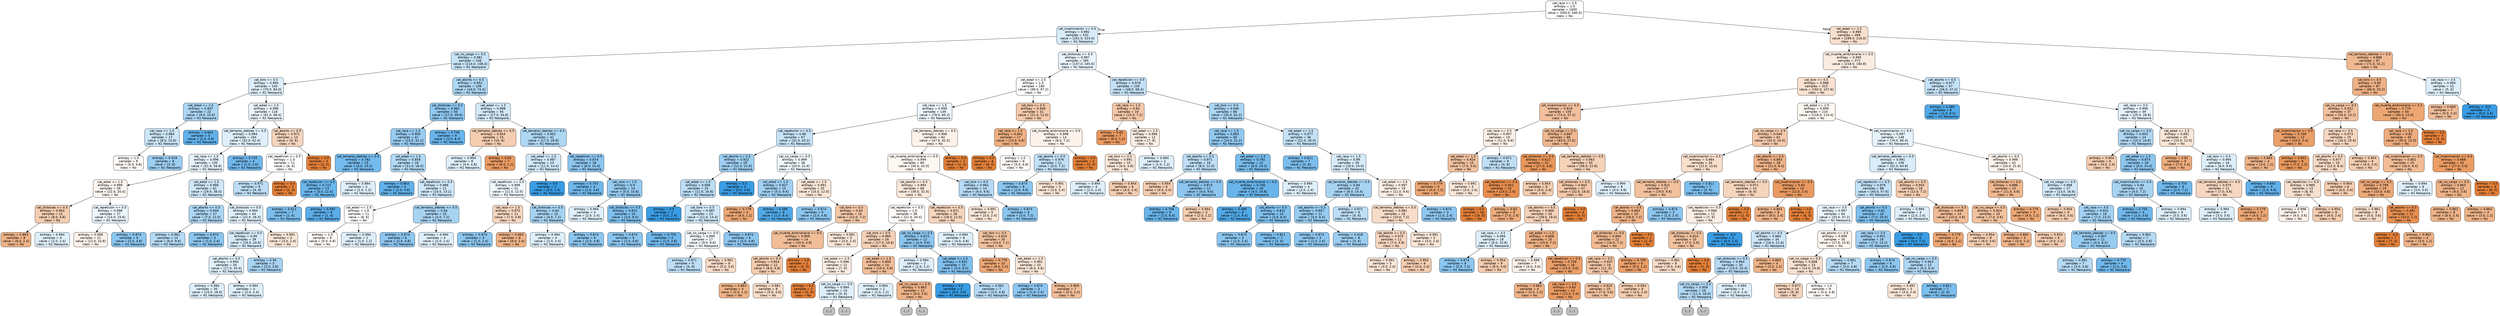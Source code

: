 digraph Tree {
node [shape=box, style="filled, rounded", color="black", fontname=helvetica] ;
edge [fontname=helvetica] ;
0 [label="cat_raza <= 2.5\nentropy = 1.0\nsamples = 1000\nvalue = [550.0, 540.0]\nclass = No", fillcolor="#fffdfb"] ;
1 [label="cat_inseminacion <= 0.5\nentropy = 0.992\nsamples = 531\nvalue = [261.0, 324.0]\nclass = N1 Neospora", fillcolor="#d9ecfa"] ;
0 -> 1 [labeldistance=2.5, labelangle=45, headlabel="True"] ;
2 [label="cat_no_carga <= 0.5\nentropy = 0.981\nsamples = 246\nvalue = [114.0, 158.4]\nclass = N1 Neospora", fillcolor="#c7e4f8"] ;
1 -> 2 ;
3 [label="cat_toro <= 0.5\nentropy = 0.994\nsamples = 140\nvalue = [70.0, 84.0]\nclass = N1 Neospora", fillcolor="#deeffb"] ;
2 -> 3 ;
4 [label="cat_edad <= 2.5\nentropy = 0.947\nsamples = 22\nvalue = [9.0, 15.6]\nclass = N1 Neospora", fillcolor="#abd6f4"] ;
3 -> 4 ;
5 [label="cat_raza <= 1.5\nentropy = 0.984\nsamples = 17\nvalue = [8.0, 10.8]\nclass = N1 Neospora", fillcolor="#cce6f8"] ;
4 -> 5 ;
6 [label="entropy = 1.0\nsamples = 9\nvalue = [5.0, 4.8]\nclass = No", fillcolor="#fefaf7"] ;
5 -> 6 ;
7 [label="entropy = 0.918\nsamples = 8\nvalue = [3, 6]\nclass = N1 Neospora", fillcolor="#9ccef2"] ;
5 -> 7 ;
8 [label="entropy = 0.663\nsamples = 5\nvalue = [1.0, 4.8]\nclass = N1 Neospora", fillcolor="#62b1ea"] ;
4 -> 8 ;
9 [label="cat_edad <= 2.5\nentropy = 0.998\nsamples = 118\nvalue = [61.0, 68.4]\nclass = N1 Neospora", fillcolor="#eaf4fc"] ;
3 -> 9 ;
10 [label="cat_terneros_debiles <= 0.5\nentropy = 0.994\nsamples = 104\nvalue = [52.0, 62.4]\nclass = N1 Neospora", fillcolor="#deeffb"] ;
9 -> 10 ;
11 [label="cat_raza <= 1.5\nentropy = 0.996\nsamples = 100\nvalue = [51.0, 58.8]\nclass = N1 Neospora", fillcolor="#e5f2fc"] ;
10 -> 11 ;
12 [label="cat_edad <= 1.5\nentropy = 0.999\nsamples = 39\nvalue = [22.0, 20.4]\nclass = No", fillcolor="#fdf6f1"] ;
11 -> 12 ;
13 [label="cat_distocias <= 0.5\nentropy = 0.954\nsamples = 12\nvalue = [8.0, 4.8]\nclass = No", fillcolor="#f5cdb0"] ;
12 -> 13 ;
14 [label="entropy = 0.863\nsamples = 8\nvalue = [6.0, 2.4]\nclass = No", fillcolor="#efb388"] ;
13 -> 14 ;
15 [label="entropy = 0.994\nsamples = 4\nvalue = [2.0, 2.4]\nclass = N1 Neospora", fillcolor="#deeffb"] ;
13 -> 15 ;
16 [label="cat_repeticion <= 0.5\nentropy = 0.998\nsamples = 27\nvalue = [14.0, 15.6]\nclass = N1 Neospora", fillcolor="#ebf5fc"] ;
12 -> 16 ;
17 [label="entropy = 0.998\nsamples = 21\nvalue = [12.0, 10.8]\nclass = No", fillcolor="#fcf2eb"] ;
16 -> 17 ;
18 [label="entropy = 0.874\nsamples = 6\nvalue = [2.0, 4.8]\nclass = N1 Neospora", fillcolor="#8bc6f0"] ;
16 -> 18 ;
19 [label="cat_edad <= 1.5\nentropy = 0.986\nsamples = 61\nvalue = [29.0, 38.4]\nclass = N1 Neospora", fillcolor="#cfe7f9"] ;
11 -> 19 ;
20 [label="cat_aborto <= 0.5\nentropy = 0.949\nsamples = 17\nvalue = [7.0, 12.0]\nclass = N1 Neospora", fillcolor="#acd6f4"] ;
19 -> 20 ;
21 [label="entropy = 0.961\nsamples = 14\nvalue = [6.0, 9.6]\nclass = N1 Neospora", fillcolor="#b5daf5"] ;
20 -> 21 ;
22 [label="entropy = 0.874\nsamples = 3\nvalue = [1.0, 2.4]\nclass = N1 Neospora", fillcolor="#8bc6f0"] ;
20 -> 22 ;
23 [label="cat_distocias <= 0.5\nentropy = 0.994\nsamples = 44\nvalue = [22.0, 26.4]\nclass = N1 Neospora", fillcolor="#deeffb"] ;
19 -> 23 ;
24 [label="cat_repeticion <= 0.5\nentropy = 0.99\nsamples = 39\nvalue = [19.0, 24.0]\nclass = N1 Neospora", fillcolor="#d6ebfa"] ;
23 -> 24 ;
25 [label="cat_aborto <= 0.5\nentropy = 0.994\nsamples = 34\nvalue = [17.0, 20.4]\nclass = N1 Neospora", fillcolor="#deeffb"] ;
24 -> 25 ;
26 [label="entropy = 0.994\nsamples = 30\nvalue = [15.0, 18.0]\nclass = N1 Neospora", fillcolor="#deeffb"] ;
25 -> 26 ;
27 [label="entropy = 0.994\nsamples = 4\nvalue = [2.0, 2.4]\nclass = N1 Neospora", fillcolor="#deeffb"] ;
25 -> 27 ;
28 [label="entropy = 0.94\nsamples = 5\nvalue = [2.0, 3.6]\nclass = N1 Neospora", fillcolor="#a7d3f3"] ;
24 -> 28 ;
29 [label="entropy = 0.991\nsamples = 5\nvalue = [3.0, 2.4]\nclass = No", fillcolor="#fae6d7"] ;
23 -> 29 ;
30 [label="entropy = 0.755\nsamples = 4\nvalue = [1.0, 3.6]\nclass = N1 Neospora", fillcolor="#70b8ec"] ;
10 -> 30 ;
31 [label="cat_aborto <= 0.5\nentropy = 0.971\nsamples = 14\nvalue = [9, 6]\nclass = No", fillcolor="#f6d5bd"] ;
9 -> 31 ;
32 [label="cat_repeticion <= 0.5\nentropy = 1.0\nsamples = 11\nvalue = [6, 6]\nclass = No", fillcolor="#ffffff"] ;
31 -> 32 ;
33 [label="entropy = 0.971\nsamples = 9\nvalue = [4, 6]\nclass = N1 Neospora", fillcolor="#bddef6"] ;
32 -> 33 ;
34 [label="entropy = 0.0\nsamples = 2\nvalue = [2, 0]\nclass = No", fillcolor="#e58139"] ;
32 -> 34 ;
35 [label="entropy = 0.0\nsamples = 3\nvalue = [3, 0]\nclass = No", fillcolor="#e58139"] ;
31 -> 35 ;
36 [label="cat_aborto <= 0.5\nentropy = 0.952\nsamples = 106\nvalue = [44.0, 74.4]\nclass = N1 Neospora", fillcolor="#aed7f4"] ;
2 -> 36 ;
37 [label="cat_distocias <= 0.5\nentropy = 0.882\nsamples = 50\nvalue = [17.0, 39.6]\nclass = N1 Neospora", fillcolor="#8ec7f0"] ;
36 -> 37 ;
38 [label="cat_raza <= 1.5\nentropy = 0.909\nsamples = 41\nvalue = [15.0, 31.2]\nclass = N1 Neospora", fillcolor="#98ccf2"] ;
37 -> 38 ;
39 [label="cat_terneros_debiles <= 0.5\nentropy = 0.782\nsamples = 15\nvalue = [4.0, 13.2]\nclass = N1 Neospora", fillcolor="#75bbed"] ;
38 -> 39 ;
40 [label="cat_repeticion <= 0.5\nentropy = 0.722\nsamples = 13\nvalue = [3.0, 12.0]\nclass = N1 Neospora", fillcolor="#6ab6ec"] ;
39 -> 40 ;
41 [label="entropy = 0.811\nsamples = 7\nvalue = [2, 6]\nclass = N1 Neospora", fillcolor="#7bbeee"] ;
40 -> 41 ;
42 [label="entropy = 0.592\nsamples = 6\nvalue = [1, 6]\nclass = N1 Neospora", fillcolor="#5aade9"] ;
40 -> 42 ;
43 [label="entropy = 0.994\nsamples = 2\nvalue = [1.0, 1.2]\nclass = N1 Neospora", fillcolor="#deeffb"] ;
39 -> 43 ;
44 [label="cat_edad <= 1.5\nentropy = 0.958\nsamples = 26\nvalue = [11.0, 18.0]\nclass = N1 Neospora", fillcolor="#b2d9f5"] ;
38 -> 44 ;
45 [label="entropy = 0.663\nsamples = 5\nvalue = [1.0, 4.8]\nclass = N1 Neospora", fillcolor="#62b1ea"] ;
44 -> 45 ;
46 [label="cat_repeticion <= 0.5\nentropy = 0.986\nsamples = 21\nvalue = [10.0, 13.2]\nclass = N1 Neospora", fillcolor="#cfe7f9"] ;
44 -> 46 ;
47 [label="cat_edad <= 2.5\nentropy = 1.0\nsamples = 11\nvalue = [6, 6]\nclass = No", fillcolor="#ffffff"] ;
46 -> 47 ;
48 [label="entropy = 1.0\nsamples = 9\nvalue = [5.0, 4.8]\nclass = No", fillcolor="#fefaf7"] ;
47 -> 48 ;
49 [label="entropy = 0.994\nsamples = 2\nvalue = [1.0, 1.2]\nclass = N1 Neospora", fillcolor="#deeffb"] ;
47 -> 49 ;
50 [label="cat_terneros_debiles <= 0.5\nentropy = 0.94\nsamples = 10\nvalue = [4.0, 7.2]\nclass = N1 Neospora", fillcolor="#a7d3f3"] ;
46 -> 50 ;
51 [label="entropy = 0.874\nsamples = 6\nvalue = [2.0, 4.8]\nclass = N1 Neospora", fillcolor="#8cc6f0"] ;
50 -> 51 ;
52 [label="entropy = 0.994\nsamples = 4\nvalue = [2.0, 2.4]\nclass = N1 Neospora", fillcolor="#deeffb"] ;
50 -> 52 ;
53 [label="entropy = 0.706\nsamples = 9\nvalue = [2.0, 8.4]\nclass = N1 Neospora", fillcolor="#68b4eb"] ;
37 -> 53 ;
54 [label="cat_edad <= 1.5\nentropy = 0.988\nsamples = 56\nvalue = [27.0, 34.8]\nclass = N1 Neospora", fillcolor="#d3e9f9"] ;
36 -> 54 ;
55 [label="cat_terneros_debiles <= 0.5\nentropy = 0.954\nsamples = 15\nvalue = [10, 6]\nclass = No", fillcolor="#f5cdb0"] ;
54 -> 55 ;
56 [label="entropy = 0.994\nsamples = 8\nvalue = [4.0, 4.8]\nclass = N1 Neospora", fillcolor="#deeffb"] ;
55 -> 56 ;
57 [label="entropy = 0.65\nsamples = 7\nvalue = [6.0, 1.2]\nclass = No", fillcolor="#ea9a61"] ;
55 -> 57 ;
58 [label="cat_terneros_debiles <= 0.5\nentropy = 0.952\nsamples = 41\nvalue = [17.0, 28.8]\nclass = N1 Neospora", fillcolor="#aed7f4"] ;
54 -> 58 ;
59 [label="cat_edad <= 2.5\nentropy = 0.987\nsamples = 23\nvalue = [11.0, 14.4]\nclass = N1 Neospora", fillcolor="#d0e8f9"] ;
58 -> 59 ;
60 [label="cat_repeticion <= 0.5\nentropy = 0.999\nsamples = 21\nvalue = [11.0, 12.0]\nclass = N1 Neospora", fillcolor="#eff7fd"] ;
59 -> 60 ;
61 [label="cat_raza <= 1.5\nentropy = 0.975\nsamples = 11\nvalue = [7.0, 4.8]\nclass = No", fillcolor="#f7d7c1"] ;
60 -> 61 ;
62 [label="entropy = 0.874\nsamples = 3\nvalue = [1.0, 2.4]\nclass = N1 Neospora", fillcolor="#8cc6f0"] ;
61 -> 62 ;
63 [label="entropy = 0.863\nsamples = 8\nvalue = [6.0, 2.4]\nclass = No", fillcolor="#efb388"] ;
61 -> 63 ;
64 [label="cat_distocias <= 0.5\nentropy = 0.94\nsamples = 10\nvalue = [4.0, 7.2]\nclass = N1 Neospora", fillcolor="#a7d3f3"] ;
60 -> 64 ;
65 [label="entropy = 0.994\nsamples = 4\nvalue = [2.0, 2.4]\nclass = N1 Neospora", fillcolor="#deeffb"] ;
64 -> 65 ;
66 [label="entropy = 0.874\nsamples = 6\nvalue = [2.0, 4.8]\nclass = N1 Neospora", fillcolor="#8cc6f0"] ;
64 -> 66 ;
67 [label="entropy = 0.0\nsamples = 2\nvalue = [0.0, 2.4]\nclass = N1 Neospora", fillcolor="#399de5"] ;
59 -> 67 ;
68 [label="cat_repeticion <= 0.5\nentropy = 0.874\nsamples = 18\nvalue = [6.0, 14.4]\nclass = N1 Neospora", fillcolor="#8cc6f0"] ;
58 -> 68 ;
69 [label="entropy = 0.755\nsamples = 4\nvalue = [1.0, 3.6]\nclass = N1 Neospora", fillcolor="#70b8ec"] ;
68 -> 69 ;
70 [label="cat_raza <= 1.5\nentropy = 0.9\nsamples = 14\nvalue = [5.0, 10.8]\nclass = N1 Neospora", fillcolor="#95caf1"] ;
68 -> 70 ;
71 [label="entropy = 0.994\nsamples = 4\nvalue = [2.0, 2.4]\nclass = N1 Neospora", fillcolor="#deeffb"] ;
70 -> 71 ;
72 [label="cat_distocias <= 0.5\nentropy = 0.831\nsamples = 10\nvalue = [3.0, 8.4]\nclass = N1 Neospora", fillcolor="#80c0ee"] ;
70 -> 72 ;
73 [label="entropy = 0.874\nsamples = 6\nvalue = [2.0, 4.8]\nclass = N1 Neospora", fillcolor="#8cc6f0"] ;
72 -> 73 ;
74 [label="entropy = 0.755\nsamples = 4\nvalue = [1.0, 3.6]\nclass = N1 Neospora", fillcolor="#70b8ec"] ;
72 -> 74 ;
75 [label="cat_distocias <= 0.5\nentropy = 0.997\nsamples = 285\nvalue = [147.0, 165.6]\nclass = N1 Neospora", fillcolor="#e9f4fc"] ;
1 -> 75 ;
76 [label="cat_edad <= 2.5\nentropy = 1.0\nsamples = 180\nvalue = [99.0, 97.2]\nclass = No", fillcolor="#fffdfb"] ;
75 -> 76 ;
77 [label="cat_raza <= 1.5\nentropy = 0.999\nsamples = 149\nvalue = [78.0, 85.2]\nclass = N1 Neospora", fillcolor="#eef7fd"] ;
76 -> 77 ;
78 [label="cat_repeticion <= 0.5\nentropy = 0.98\nsamples = 67\nvalue = [31.0, 43.2]\nclass = N1 Neospora", fillcolor="#c7e3f8"] ;
77 -> 78 ;
79 [label="cat_aborto <= 0.5\nentropy = 0.922\nsamples = 29\nvalue = [11.0, 21.6]\nclass = N1 Neospora", fillcolor="#9ecff2"] ;
78 -> 79 ;
80 [label="cat_edad <= 1.5\nentropy = 0.968\nsamples = 25\nvalue = [11.0, 16.8]\nclass = N1 Neospora", fillcolor="#bbddf6"] ;
79 -> 80 ;
81 [label="entropy = 0.0\nsamples = 2\nvalue = [0.0, 2.4]\nclass = N1 Neospora", fillcolor="#399de5"] ;
80 -> 81 ;
82 [label="cat_toro <= 0.5\nentropy = 0.987\nsamples = 23\nvalue = [11.0, 14.4]\nclass = N1 Neospora", fillcolor="#d0e8f9"] ;
80 -> 82 ;
83 [label="cat_no_carga <= 0.5\nentropy = 0.999\nsamples = 17\nvalue = [9.0, 9.6]\nclass = N1 Neospora", fillcolor="#f3f9fd"] ;
82 -> 83 ;
84 [label="entropy = 0.971\nsamples = 9\nvalue = [4, 6]\nclass = N1 Neospora", fillcolor="#bddef6"] ;
83 -> 84 ;
85 [label="entropy = 0.981\nsamples = 8\nvalue = [5.0, 3.6]\nclass = No", fillcolor="#f8dcc8"] ;
83 -> 85 ;
86 [label="entropy = 0.874\nsamples = 6\nvalue = [2.0, 4.8]\nclass = N1 Neospora", fillcolor="#8cc6f0"] ;
82 -> 86 ;
87 [label="entropy = 0.0\nsamples = 4\nvalue = [0.0, 4.8]\nclass = N1 Neospora", fillcolor="#399de5"] ;
79 -> 87 ;
88 [label="cat_no_carga <= 0.5\nentropy = 0.999\nsamples = 38\nvalue = [20.0, 21.6]\nclass = N1 Neospora", fillcolor="#f0f8fd"] ;
78 -> 88 ;
89 [label="cat_edad <= 1.5\nentropy = 0.927\nsamples = 13\nvalue = [5.0, 9.6]\nclass = N1 Neospora", fillcolor="#a0d0f3"] ;
88 -> 89 ;
90 [label="entropy = 0.779\nsamples = 5\nvalue = [4.0, 1.2]\nclass = No", fillcolor="#eda774"] ;
89 -> 90 ;
91 [label="entropy = 0.489\nsamples = 8\nvalue = [1.0, 8.4]\nclass = N1 Neospora", fillcolor="#51a9e8"] ;
89 -> 91 ;
92 [label="cat_edad <= 1.5\nentropy = 0.991\nsamples = 25\nvalue = [15.0, 12.0]\nclass = No", fillcolor="#fae6d7"] ;
88 -> 92 ;
93 [label="entropy = 0.874\nsamples = 6\nvalue = [2.0, 4.8]\nclass = N1 Neospora", fillcolor="#8cc6f0"] ;
92 -> 93 ;
94 [label="cat_toro <= 0.5\nentropy = 0.94\nsamples = 19\nvalue = [13.0, 7.2]\nclass = No", fillcolor="#f3c7a7"] ;
92 -> 94 ;
95 [label="cat_muerte_embrionaria <= 0.5\nentropy = 0.909\nsamples = 14\nvalue = [10.0, 4.8]\nclass = No", fillcolor="#f1bd98"] ;
94 -> 95 ;
96 [label="cat_aborto <= 0.5\nentropy = 0.954\nsamples = 12\nvalue = [8.0, 4.8]\nclass = No", fillcolor="#f5cdb0"] ;
95 -> 96 ;
97 [label="entropy = 0.863\nsamples = 4\nvalue = [3.0, 1.2]\nclass = No", fillcolor="#efb388"] ;
96 -> 97 ;
98 [label="entropy = 0.981\nsamples = 8\nvalue = [5.0, 3.6]\nclass = No", fillcolor="#f8dcc8"] ;
96 -> 98 ;
99 [label="entropy = 0.0\nsamples = 2\nvalue = [2, 0]\nclass = No", fillcolor="#e58139"] ;
95 -> 99 ;
100 [label="entropy = 0.991\nsamples = 5\nvalue = [3.0, 2.4]\nclass = No", fillcolor="#fae6d7"] ;
94 -> 100 ;
101 [label="cat_terneros_debiles <= 0.5\nentropy = 0.998\nsamples = 82\nvalue = [47.0, 42.0]\nclass = No", fillcolor="#fcf2ea"] ;
77 -> 101 ;
102 [label="cat_muerte_embrionaria <= 0.5\nentropy = 0.999\nsamples = 80\nvalue = [45.0, 42.0]\nclass = No", fillcolor="#fdf7f2"] ;
101 -> 102 ;
103 [label="cat_aborto <= 0.5\nentropy = 0.994\nsamples = 66\nvalue = [39.0, 32.4]\nclass = No", fillcolor="#fbeadd"] ;
102 -> 103 ;
104 [label="cat_repeticion <= 0.5\nentropy = 1.0\nsamples = 38\nvalue = [21.0, 20.4]\nclass = No", fillcolor="#fefbf9"] ;
103 -> 104 ;
105 [label="cat_toro <= 0.5\nentropy = 0.964\nsamples = 26\nvalue = [17.0, 10.8]\nclass = No", fillcolor="#f6d1b7"] ;
104 -> 105 ;
106 [label="cat_edad <= 1.5\nentropy = 0.996\nsamples = 12\nvalue = [7, 6]\nclass = No", fillcolor="#fbede3"] ;
105 -> 106 ;
107 [label="entropy = 0.0\nsamples = 2\nvalue = [2, 0]\nclass = No", fillcolor="#e58139"] ;
106 -> 107 ;
108 [label="cat_no_carga <= 0.5\nentropy = 0.994\nsamples = 10\nvalue = [5, 6]\nclass = N1 Neospora", fillcolor="#deeffb"] ;
106 -> 108 ;
109 [label="(...)", fillcolor="#C0C0C0"] ;
108 -> 109 ;
110 [label="(...)", fillcolor="#C0C0C0"] ;
108 -> 110 ;
111 [label="cat_edad <= 1.5\nentropy = 0.909\nsamples = 14\nvalue = [10.0, 4.8]\nclass = No", fillcolor="#f1bd98"] ;
105 -> 111 ;
112 [label="entropy = 0.994\nsamples = 2\nvalue = [1.0, 1.2]\nclass = N1 Neospora", fillcolor="#deeffb"] ;
111 -> 112 ;
113 [label="cat_no_carga <= 0.5\nentropy = 0.863\nsamples = 12\nvalue = [9.0, 3.6]\nclass = No", fillcolor="#efb388"] ;
111 -> 113 ;
114 [label="(...)", fillcolor="#C0C0C0"] ;
113 -> 114 ;
115 [label="(...)", fillcolor="#C0C0C0"] ;
113 -> 115 ;
116 [label="cat_no_carga <= 0.5\nentropy = 0.874\nsamples = 12\nvalue = [4.0, 9.6]\nclass = N1 Neospora", fillcolor="#8cc6f0"] ;
104 -> 116 ;
117 [label="entropy = 0.994\nsamples = 2\nvalue = [1.0, 1.2]\nclass = N1 Neospora", fillcolor="#deeffb"] ;
116 -> 117 ;
118 [label="cat_edad <= 1.5\nentropy = 0.831\nsamples = 10\nvalue = [3.0, 8.4]\nclass = N1 Neospora", fillcolor="#80c0ee"] ;
116 -> 118 ;
119 [label="entropy = 0.0\nsamples = 3\nvalue = [0.0, 3.6]\nclass = N1 Neospora", fillcolor="#399de5"] ;
118 -> 119 ;
120 [label="entropy = 0.961\nsamples = 7\nvalue = [3.0, 4.8]\nclass = N1 Neospora", fillcolor="#b5daf5"] ;
118 -> 120 ;
121 [label="cat_repeticion <= 0.5\nentropy = 0.971\nsamples = 28\nvalue = [18.0, 12.0]\nclass = No", fillcolor="#f6d5bd"] ;
103 -> 121 ;
122 [label="entropy = 0.994\nsamples = 8\nvalue = [4.0, 4.8]\nclass = N1 Neospora", fillcolor="#deeffb"] ;
121 -> 122 ;
123 [label="cat_toro <= 0.5\nentropy = 0.924\nsamples = 20\nvalue = [14.0, 7.2]\nclass = No", fillcolor="#f2c29f"] ;
121 -> 123 ;
124 [label="entropy = 0.779\nsamples = 10\nvalue = [8.0, 2.4]\nclass = No", fillcolor="#eda774"] ;
123 -> 124 ;
125 [label="cat_edad <= 1.5\nentropy = 0.991\nsamples = 10\nvalue = [6.0, 4.8]\nclass = No", fillcolor="#fae6d7"] ;
123 -> 125 ;
126 [label="entropy = 0.874\nsamples = 3\nvalue = [1.0, 2.4]\nclass = N1 Neospora", fillcolor="#8cc6f0"] ;
125 -> 126 ;
127 [label="entropy = 0.909\nsamples = 7\nvalue = [5.0, 2.4]\nclass = No", fillcolor="#f1bd98"] ;
125 -> 127 ;
128 [label="cat_toro <= 0.5\nentropy = 0.961\nsamples = 14\nvalue = [6.0, 9.6]\nclass = N1 Neospora", fillcolor="#b5daf5"] ;
102 -> 128 ;
129 [label="entropy = 0.991\nsamples = 5\nvalue = [3.0, 2.4]\nclass = No", fillcolor="#fae6d7"] ;
128 -> 129 ;
130 [label="entropy = 0.874\nsamples = 9\nvalue = [3.0, 7.2]\nclass = N1 Neospora", fillcolor="#8bc6f0"] ;
128 -> 130 ;
131 [label="entropy = 0.0\nsamples = 2\nvalue = [2, 0]\nclass = No", fillcolor="#e58139"] ;
101 -> 131 ;
132 [label="cat_toro <= 0.5\nentropy = 0.946\nsamples = 31\nvalue = [21.0, 12.0]\nclass = No", fillcolor="#f4c9aa"] ;
76 -> 132 ;
133 [label="cat_raza <= 1.5\nentropy = 0.841\nsamples = 17\nvalue = [13.0, 4.8]\nclass = No", fillcolor="#efb082"] ;
132 -> 133 ;
134 [label="entropy = 0.0\nsamples = 8\nvalue = [8, 0]\nclass = No", fillcolor="#e58139"] ;
133 -> 134 ;
135 [label="entropy = 1.0\nsamples = 9\nvalue = [5.0, 4.8]\nclass = No", fillcolor="#fefaf7"] ;
133 -> 135 ;
136 [label="cat_muerte_embrionaria <= 0.5\nentropy = 0.998\nsamples = 14\nvalue = [8.0, 7.2]\nclass = No", fillcolor="#fcf2eb"] ;
132 -> 136 ;
137 [label="cat_aborto <= 0.5\nentropy = 0.976\nsamples = 11\nvalue = [5.0, 7.2]\nclass = N1 Neospora", fillcolor="#c2e1f7"] ;
136 -> 137 ;
138 [label="entropy = 0.874\nsamples = 6\nvalue = [2.0, 4.8]\nclass = N1 Neospora", fillcolor="#8bc6f0"] ;
137 -> 138 ;
139 [label="entropy = 0.991\nsamples = 5\nvalue = [3.0, 2.4]\nclass = No", fillcolor="#fae6d7"] ;
137 -> 139 ;
140 [label="entropy = 0.0\nsamples = 3\nvalue = [3, 0]\nclass = No", fillcolor="#e58139"] ;
136 -> 140 ;
141 [label="cat_repeticion <= 0.5\nentropy = 0.978\nsamples = 105\nvalue = [48.0, 68.4]\nclass = N1 Neospora", fillcolor="#c4e2f7"] ;
75 -> 141 ;
142 [label="cat_raza <= 1.5\nentropy = 0.94\nsamples = 19\nvalue = [13.0, 7.2]\nclass = No", fillcolor="#f3c7a7"] ;
141 -> 142 ;
143 [label="entropy = 0.65\nsamples = 7\nvalue = [6.0, 1.2]\nclass = No", fillcolor="#ea9a61"] ;
142 -> 143 ;
144 [label="cat_edad <= 2.5\nentropy = 0.996\nsamples = 12\nvalue = [7, 6]\nclass = No", fillcolor="#fbede3"] ;
142 -> 144 ;
145 [label="cat_toro <= 0.5\nentropy = 0.991\nsamples = 10\nvalue = [6.0, 4.8]\nclass = No", fillcolor="#fae6d7"] ;
144 -> 145 ;
146 [label="entropy = 0.994\nsamples = 4\nvalue = [2.0, 2.4]\nclass = N1 Neospora", fillcolor="#deeffb"] ;
145 -> 146 ;
147 [label="entropy = 0.954\nsamples = 6\nvalue = [4.0, 2.4]\nclass = No", fillcolor="#f5cdb0"] ;
145 -> 147 ;
148 [label="entropy = 0.994\nsamples = 2\nvalue = [1.0, 1.2]\nclass = N1 Neospora", fillcolor="#deeffb"] ;
144 -> 148 ;
149 [label="cat_toro <= 0.5\nentropy = 0.946\nsamples = 86\nvalue = [35.0, 61.2]\nclass = N1 Neospora", fillcolor="#aad5f4"] ;
141 -> 149 ;
150 [label="cat_raza <= 1.5\nentropy = 0.893\nsamples = 40\nvalue = [14.0, 31.2]\nclass = N1 Neospora", fillcolor="#92c9f1"] ;
149 -> 150 ;
151 [label="cat_aborto <= 0.5\nentropy = 0.971\nsamples = 18\nvalue = [8.0, 12.0]\nclass = N1 Neospora", fillcolor="#bddef6"] ;
150 -> 151 ;
152 [label="entropy = 0.954\nsamples = 6\nvalue = [4.0, 2.4]\nclass = No", fillcolor="#f5cdb0"] ;
151 -> 152 ;
153 [label="cat_terneros_debiles <= 0.5\nentropy = 0.874\nsamples = 12\nvalue = [4.0, 9.6]\nclass = N1 Neospora", fillcolor="#8cc6f0"] ;
151 -> 153 ;
154 [label="entropy = 0.706\nsamples = 9\nvalue = [2.0, 8.4]\nclass = N1 Neospora", fillcolor="#68b4eb"] ;
153 -> 154 ;
155 [label="entropy = 0.954\nsamples = 3\nvalue = [2.0, 1.2]\nclass = No", fillcolor="#f5cdb0"] ;
153 -> 155 ;
156 [label="cat_edad <= 2.5\nentropy = 0.792\nsamples = 22\nvalue = [6.0, 19.2]\nclass = N1 Neospora", fillcolor="#77bced"] ;
150 -> 156 ;
157 [label="cat_muerte_embrionaria <= 0.5\nentropy = 0.706\nsamples = 18\nvalue = [4.0, 16.8]\nclass = N1 Neospora", fillcolor="#68b4eb"] ;
156 -> 157 ;
158 [label="entropy = 0.489\nsamples = 8\nvalue = [1.0, 8.4]\nclass = N1 Neospora", fillcolor="#51a9e8"] ;
157 -> 158 ;
159 [label="cat_aborto <= 0.5\nentropy = 0.831\nsamples = 10\nvalue = [3.0, 8.4]\nclass = N1 Neospora", fillcolor="#80c0ee"] ;
157 -> 159 ;
160 [label="entropy = 0.874\nsamples = 3\nvalue = [1.0, 2.4]\nclass = N1 Neospora", fillcolor="#8bc6f0"] ;
159 -> 160 ;
161 [label="entropy = 0.811\nsamples = 7\nvalue = [2, 6]\nclass = N1 Neospora", fillcolor="#7bbeee"] ;
159 -> 161 ;
162 [label="entropy = 0.994\nsamples = 4\nvalue = [2.0, 2.4]\nclass = N1 Neospora", fillcolor="#deeffb"] ;
156 -> 162 ;
163 [label="cat_edad <= 1.5\nentropy = 0.977\nsamples = 46\nvalue = [21.0, 30.0]\nclass = N1 Neospora", fillcolor="#c4e2f7"] ;
149 -> 163 ;
164 [label="entropy = 0.811\nsamples = 7\nvalue = [2, 6]\nclass = N1 Neospora", fillcolor="#7bbeee"] ;
163 -> 164 ;
165 [label="cat_raza <= 1.5\nentropy = 0.99\nsamples = 39\nvalue = [19.0, 24.0]\nclass = N1 Neospora", fillcolor="#d6ebfa"] ;
163 -> 165 ;
166 [label="cat_terneros_debiles <= 0.5\nentropy = 0.94\nsamples = 20\nvalue = [8.0, 14.4]\nclass = N1 Neospora", fillcolor="#a7d3f3"] ;
165 -> 166 ;
167 [label="cat_aborto <= 0.5\nentropy = 0.907\nsamples = 11\nvalue = [4.0, 8.4]\nclass = N1 Neospora", fillcolor="#97ccf1"] ;
166 -> 167 ;
168 [label="entropy = 0.874\nsamples = 3\nvalue = [1.0, 2.4]\nclass = N1 Neospora", fillcolor="#8cc6f0"] ;
167 -> 168 ;
169 [label="entropy = 0.918\nsamples = 8\nvalue = [3, 6]\nclass = N1 Neospora", fillcolor="#9ccef2"] ;
167 -> 169 ;
170 [label="entropy = 0.971\nsamples = 9\nvalue = [4, 6]\nclass = N1 Neospora", fillcolor="#bddef6"] ;
166 -> 170 ;
171 [label="cat_edad <= 2.5\nentropy = 0.997\nsamples = 19\nvalue = [11.0, 9.6]\nclass = No", fillcolor="#fcefe6"] ;
165 -> 171 ;
172 [label="cat_terneros_debiles <= 0.5\nentropy = 0.981\nsamples = 16\nvalue = [10.0, 7.2]\nclass = No", fillcolor="#f8dcc8"] ;
171 -> 172 ;
173 [label="cat_aborto <= 0.5\nentropy = 0.975\nsamples = 11\nvalue = [7.0, 4.8]\nclass = No", fillcolor="#f7d7c1"] ;
172 -> 173 ;
174 [label="entropy = 0.991\nsamples = 5\nvalue = [3.0, 2.4]\nclass = No", fillcolor="#fae6d7"] ;
173 -> 174 ;
175 [label="entropy = 0.954\nsamples = 6\nvalue = [4.0, 2.4]\nclass = No", fillcolor="#f5cdb0"] ;
173 -> 175 ;
176 [label="entropy = 0.991\nsamples = 5\nvalue = [3.0, 2.4]\nclass = No", fillcolor="#fae6d7"] ;
172 -> 176 ;
177 [label="entropy = 0.874\nsamples = 3\nvalue = [1.0, 2.4]\nclass = N1 Neospora", fillcolor="#8cc6f0"] ;
171 -> 177 ;
178 [label="cat_edad <= 2.5\nentropy = 0.985\nsamples = 469\nvalue = [289.0, 216.0]\nclass = No", fillcolor="#f8dfcd"] ;
0 -> 178 [labeldistance=2.5, labelangle=-45, headlabel="False"] ;
179 [label="cat_muerte_embrionaria <= 0.5\nentropy = 0.995\nsamples = 372\nvalue = [218.0, 184.8]\nclass = No", fillcolor="#fbece1"] ;
178 -> 179 ;
180 [label="cat_toro <= 0.5\nentropy = 0.988\nsamples = 315\nvalue = [192.0, 147.6]\nclass = No", fillcolor="#f9e2d1"] ;
179 -> 180 ;
181 [label="cat_inseminacion <= 0.5\nentropy = 0.919\nsamples = 105\nvalue = [74.0, 37.2]\nclass = No", fillcolor="#f2c09d"] ;
180 -> 181 ;
182 [label="cat_raza <= 3.5\nentropy = 0.997\nsamples = 19\nvalue = [11.0, 9.6]\nclass = No", fillcolor="#fcefe6"] ;
181 -> 182 ;
183 [label="cat_edad <= 1.5\nentropy = 0.924\nsamples = 10\nvalue = [7.0, 3.6]\nclass = No", fillcolor="#f2c29f"] ;
182 -> 183 ;
184 [label="entropy = 0.779\nsamples = 5\nvalue = [4.0, 1.2]\nclass = No", fillcolor="#eda774"] ;
183 -> 184 ;
185 [label="entropy = 0.991\nsamples = 5\nvalue = [3.0, 2.4]\nclass = No", fillcolor="#fae6d7"] ;
183 -> 185 ;
186 [label="entropy = 0.971\nsamples = 9\nvalue = [4, 6]\nclass = N1 Neospora", fillcolor="#bddef6"] ;
182 -> 186 ;
187 [label="cat_no_carga <= 0.5\nentropy = 0.887\nsamples = 86\nvalue = [63.0, 27.6]\nclass = No", fillcolor="#f0b890"] ;
181 -> 187 ;
188 [label="cat_distocias <= 0.5\nentropy = 0.612\nsamples = 31\nvalue = [27.0, 4.8]\nclass = No", fillcolor="#ea975c"] ;
187 -> 188 ;
189 [label="cat_repeticion <= 0.5\nentropy = 0.451\nsamples = 25\nvalue = [23.0, 2.4]\nclass = No", fillcolor="#e88e4e"] ;
188 -> 189 ;
190 [label="entropy = 0.0\nsamples = 16\nvalue = [16, 0]\nclass = No", fillcolor="#e58139"] ;
189 -> 190 ;
191 [label="entropy = 0.82\nsamples = 9\nvalue = [7.0, 2.4]\nclass = No", fillcolor="#eeac7d"] ;
189 -> 191 ;
192 [label="entropy = 0.954\nsamples = 6\nvalue = [4.0, 2.4]\nclass = No", fillcolor="#f5cdb0"] ;
188 -> 192 ;
193 [label="cat_terneros_debiles <= 0.5\nentropy = 0.963\nsamples = 55\nvalue = [36.0, 22.8]\nclass = No", fillcolor="#f5d1b6"] ;
187 -> 193 ;
194 [label="cat_distocias <= 0.5\nentropy = 0.943\nsamples = 47\nvalue = [32.0, 18.0]\nclass = No", fillcolor="#f4c8a8"] ;
193 -> 194 ;
195 [label="cat_aborto <= 0.5\nentropy = 0.966\nsamples = 43\nvalue = [28.0, 18.0]\nclass = No", fillcolor="#f6d2b8"] ;
194 -> 195 ;
196 [label="cat_raza <= 3.5\nentropy = 0.994\nsamples = 18\nvalue = [9.0, 10.8]\nclass = N1 Neospora", fillcolor="#deeffb"] ;
195 -> 196 ;
197 [label="entropy = 0.874\nsamples = 9\nvalue = [3.0, 7.2]\nclass = N1 Neospora", fillcolor="#8bc6f0"] ;
196 -> 197 ;
198 [label="entropy = 0.954\nsamples = 9\nvalue = [6.0, 3.6]\nclass = No", fillcolor="#f5cdb0"] ;
196 -> 198 ;
199 [label="cat_edad <= 1.5\nentropy = 0.848\nsamples = 25\nvalue = [19.0, 7.2]\nclass = No", fillcolor="#efb184"] ;
195 -> 199 ;
200 [label="entropy = 0.998\nsamples = 7\nvalue = [4.0, 3.6]\nclass = No", fillcolor="#fcf2eb"] ;
199 -> 200 ;
201 [label="cat_repeticion <= 0.5\nentropy = 0.709\nsamples = 18\nvalue = [15.0, 3.6]\nclass = No", fillcolor="#eb9f69"] ;
199 -> 201 ;
202 [label="entropy = 0.863\nsamples = 4\nvalue = [3.0, 1.2]\nclass = No", fillcolor="#efb388"] ;
201 -> 202 ;
203 [label="cat_raza <= 3.5\nentropy = 0.65\nsamples = 14\nvalue = [12.0, 2.4]\nclass = No", fillcolor="#ea9a61"] ;
201 -> 203 ;
204 [label="(...)", fillcolor="#C0C0C0"] ;
203 -> 204 ;
205 [label="(...)", fillcolor="#C0C0C0"] ;
203 -> 205 ;
206 [label="entropy = 0.0\nsamples = 4\nvalue = [4, 0]\nclass = No", fillcolor="#e58139"] ;
194 -> 206 ;
207 [label="entropy = 0.994\nsamples = 8\nvalue = [4.0, 4.8]\nclass = N1 Neospora", fillcolor="#deeffb"] ;
193 -> 207 ;
208 [label="cat_edad <= 1.5\nentropy = 0.999\nsamples = 210\nvalue = [118.0, 110.4]\nclass = No", fillcolor="#fdf7f2"] ;
180 -> 208 ;
209 [label="cat_no_carga <= 0.5\nentropy = 0.946\nsamples = 62\nvalue = [42.0, 24.0]\nclass = No", fillcolor="#f4c9aa"] ;
208 -> 209 ;
210 [label="cat_inseminacion <= 0.5\nentropy = 0.984\nsamples = 34\nvalue = [21.0, 15.6]\nclass = No", fillcolor="#f8dfcc"] ;
209 -> 210 ;
211 [label="cat_terneros_debiles <= 0.5\nentropy = 0.921\nsamples = 27\nvalue = [19.0, 9.6]\nclass = No", fillcolor="#f2c19d"] ;
210 -> 211 ;
212 [label="cat_aborto <= 0.5\nentropy = 0.863\nsamples = 24\nvalue = [18.0, 7.2]\nclass = No", fillcolor="#efb388"] ;
211 -> 212 ;
213 [label="cat_distocias <= 0.5\nentropy = 0.894\nsamples = 22\nvalue = [16.0, 7.2]\nclass = No", fillcolor="#f1ba92"] ;
212 -> 213 ;
214 [label="cat_raza <= 3.5\nentropy = 0.937\nsamples = 16\nvalue = [11, 6]\nclass = No", fillcolor="#f3c6a5"] ;
213 -> 214 ;
215 [label="entropy = 0.924\nsamples = 10\nvalue = [7.0, 3.6]\nclass = No", fillcolor="#f2c29f"] ;
214 -> 215 ;
216 [label="entropy = 0.954\nsamples = 6\nvalue = [4.0, 2.4]\nclass = No", fillcolor="#f5cdb0"] ;
214 -> 216 ;
217 [label="entropy = 0.709\nsamples = 6\nvalue = [5.0, 1.2]\nclass = No", fillcolor="#eb9f69"] ;
213 -> 217 ;
218 [label="entropy = 0.0\nsamples = 2\nvalue = [2, 0]\nclass = No", fillcolor="#e58139"] ;
212 -> 218 ;
219 [label="entropy = 0.874\nsamples = 3\nvalue = [1.0, 2.4]\nclass = N1 Neospora", fillcolor="#8cc6f0"] ;
211 -> 219 ;
220 [label="entropy = 0.811\nsamples = 7\nvalue = [2, 6]\nclass = N1 Neospora", fillcolor="#7bbeee"] ;
210 -> 220 ;
221 [label="cat_aborto <= 0.5\nentropy = 0.863\nsamples = 28\nvalue = [21.0, 8.4]\nclass = No", fillcolor="#efb388"] ;
209 -> 221 ;
222 [label="cat_terneros_debiles <= 0.5\nentropy = 0.971\nsamples = 14\nvalue = [9, 6]\nclass = No", fillcolor="#f6d5bd"] ;
221 -> 222 ;
223 [label="cat_repeticion <= 0.5\nentropy = 0.996\nsamples = 12\nvalue = [7, 6]\nclass = No", fillcolor="#fbede3"] ;
222 -> 223 ;
224 [label="cat_distocias <= 0.5\nentropy = 0.924\nsamples = 10\nvalue = [7.0, 3.6]\nclass = No", fillcolor="#f2c29f"] ;
223 -> 224 ;
225 [label="entropy = 0.981\nsamples = 8\nvalue = [5.0, 3.6]\nclass = No", fillcolor="#f8dcc8"] ;
224 -> 225 ;
226 [label="entropy = 0.0\nsamples = 2\nvalue = [2, 0]\nclass = No", fillcolor="#e58139"] ;
224 -> 226 ;
227 [label="entropy = -0.0\nsamples = 2\nvalue = [0.0, 2.4]\nclass = N1 Neospora", fillcolor="#399de5"] ;
223 -> 227 ;
228 [label="entropy = 0.0\nsamples = 2\nvalue = [2, 0]\nclass = No", fillcolor="#e58139"] ;
222 -> 228 ;
229 [label="cat_inseminacion <= 0.5\nentropy = 0.65\nsamples = 14\nvalue = [12.0, 2.4]\nclass = No", fillcolor="#ea9a61"] ;
221 -> 229 ;
230 [label="entropy = 0.863\nsamples = 8\nvalue = [6.0, 2.4]\nclass = No", fillcolor="#efb388"] ;
229 -> 230 ;
231 [label="entropy = 0.0\nsamples = 6\nvalue = [6, 0]\nclass = No", fillcolor="#e58139"] ;
229 -> 231 ;
232 [label="cat_inseminacion <= 0.5\nentropy = 0.997\nsamples = 148\nvalue = [76.0, 86.4]\nclass = N1 Neospora", fillcolor="#e7f3fc"] ;
208 -> 232 ;
233 [label="cat_terneros_debiles <= 0.5\nentropy = 0.991\nsamples = 106\nvalue = [52.0, 64.8]\nclass = N1 Neospora", fillcolor="#d8ecfa"] ;
232 -> 233 ;
234 [label="cat_repeticion <= 0.5\nentropy = 0.976\nsamples = 88\nvalue = [40.0, 57.6]\nclass = N1 Neospora", fillcolor="#c2e1f7"] ;
233 -> 234 ;
235 [label="cat_raza <= 3.5\nentropy = 0.997\nsamples = 64\nvalue = [33.0, 37.2]\nclass = N1 Neospora", fillcolor="#e9f4fc"] ;
234 -> 235 ;
236 [label="cat_aborto <= 0.5\nentropy = 0.984\nsamples = 34\nvalue = [16.0, 21.6]\nclass = N1 Neospora", fillcolor="#cce6f8"] ;
235 -> 236 ;
237 [label="cat_distocias <= 0.5\nentropy = 0.964\nsamples = 30\nvalue = [13.0, 20.4]\nclass = N1 Neospora", fillcolor="#b7dbf6"] ;
236 -> 237 ;
238 [label="cat_no_carga <= 0.5\nentropy = 0.958\nsamples = 26\nvalue = [11.0, 18.0]\nclass = N1 Neospora", fillcolor="#b2d9f5"] ;
237 -> 238 ;
239 [label="(...)", fillcolor="#C0C0C0"] ;
238 -> 239 ;
240 [label="(...)", fillcolor="#C0C0C0"] ;
238 -> 240 ;
241 [label="entropy = 0.994\nsamples = 4\nvalue = [2.0, 2.4]\nclass = N1 Neospora", fillcolor="#deeffb"] ;
237 -> 241 ;
242 [label="entropy = 0.863\nsamples = 4\nvalue = [3.0, 1.2]\nclass = No", fillcolor="#efb388"] ;
236 -> 242 ;
243 [label="cat_aborto <= 0.5\nentropy = 0.999\nsamples = 30\nvalue = [17.0, 15.6]\nclass = No", fillcolor="#fdf5ef"] ;
235 -> 243 ;
244 [label="cat_no_carga <= 0.5\nentropy = 0.988\nsamples = 23\nvalue = [14.0, 10.8]\nclass = No", fillcolor="#f9e2d2"] ;
243 -> 244 ;
245 [label="entropy = 0.971\nsamples = 14\nvalue = [9, 6]\nclass = No", fillcolor="#f6d5bd"] ;
244 -> 245 ;
246 [label="entropy = 1.0\nsamples = 9\nvalue = [5.0, 4.8]\nclass = No", fillcolor="#fefaf7"] ;
244 -> 246 ;
247 [label="entropy = 0.961\nsamples = 7\nvalue = [3.0, 4.8]\nclass = N1 Neospora", fillcolor="#b5daf5"] ;
243 -> 247 ;
248 [label="cat_aborto <= 0.5\nentropy = 0.82\nsamples = 24\nvalue = [7.0, 20.4]\nclass = N1 Neospora", fillcolor="#7dbfee"] ;
234 -> 248 ;
249 [label="cat_raza <= 3.5\nentropy = 0.931\nsamples = 18\nvalue = [7.0, 13.2]\nclass = N1 Neospora", fillcolor="#a2d1f3"] ;
248 -> 249 ;
250 [label="entropy = 0.874\nsamples = 6\nvalue = [2.0, 4.8]\nclass = N1 Neospora", fillcolor="#8cc6f0"] ;
249 -> 250 ;
251 [label="cat_no_carga <= 0.5\nentropy = 0.953\nsamples = 12\nvalue = [5.0, 8.4]\nclass = N1 Neospora", fillcolor="#afd7f4"] ;
249 -> 251 ;
252 [label="entropy = 0.991\nsamples = 5\nvalue = [3.0, 2.4]\nclass = No", fillcolor="#fae6d7"] ;
251 -> 252 ;
253 [label="entropy = 0.811\nsamples = 7\nvalue = [2, 6]\nclass = N1 Neospora", fillcolor="#7bbeee"] ;
251 -> 253 ;
254 [label="entropy = 0.0\nsamples = 6\nvalue = [0.0, 7.2]\nclass = N1 Neospora", fillcolor="#399de5"] ;
248 -> 254 ;
255 [label="cat_aborto <= 0.5\nentropy = 0.954\nsamples = 18\nvalue = [12.0, 7.2]\nclass = No", fillcolor="#f5cdb0"] ;
233 -> 255 ;
256 [label="entropy = 0.994\nsamples = 4\nvalue = [2.0, 2.4]\nclass = N1 Neospora", fillcolor="#deeffb"] ;
255 -> 256 ;
257 [label="cat_distocias <= 0.5\nentropy = 0.909\nsamples = 14\nvalue = [10.0, 4.8]\nclass = No", fillcolor="#f1bd98"] ;
255 -> 257 ;
258 [label="entropy = 0.779\nsamples = 5\nvalue = [4.0, 1.2]\nclass = No", fillcolor="#eda774"] ;
257 -> 258 ;
259 [label="entropy = 0.954\nsamples = 9\nvalue = [6.0, 3.6]\nclass = No", fillcolor="#f5cdb0"] ;
257 -> 259 ;
260 [label="cat_aborto <= 0.5\nentropy = 0.998\nsamples = 42\nvalue = [24.0, 21.6]\nclass = No", fillcolor="#fcf2eb"] ;
232 -> 260 ;
261 [label="cat_distocias <= 0.5\nentropy = 0.886\nsamples = 15\nvalue = [11.0, 4.8]\nclass = No", fillcolor="#f0b88f"] ;
260 -> 261 ;
262 [label="cat_no_carga <= 0.5\nentropy = 0.924\nsamples = 10\nvalue = [7.0, 3.6]\nclass = No", fillcolor="#f2c29f"] ;
261 -> 262 ;
263 [label="entropy = 0.863\nsamples = 4\nvalue = [3.0, 1.2]\nclass = No", fillcolor="#efb388"] ;
262 -> 263 ;
264 [label="entropy = 0.954\nsamples = 6\nvalue = [4.0, 2.4]\nclass = No", fillcolor="#f5cdb0"] ;
262 -> 264 ;
265 [label="entropy = 0.779\nsamples = 5\nvalue = [4.0, 1.2]\nclass = No", fillcolor="#eda774"] ;
261 -> 265 ;
266 [label="cat_no_carga <= 0.5\nentropy = 0.988\nsamples = 27\nvalue = [13.0, 16.8]\nclass = N1 Neospora", fillcolor="#d2e9f9"] ;
260 -> 266 ;
267 [label="entropy = 0.954\nsamples = 9\nvalue = [6.0, 3.6]\nclass = No", fillcolor="#f5cdb0"] ;
266 -> 267 ;
268 [label="cat_raza <= 3.5\nentropy = 0.931\nsamples = 18\nvalue = [7.0, 13.2]\nclass = N1 Neospora", fillcolor="#a2d1f3"] ;
266 -> 268 ;
269 [label="cat_terneros_debiles <= 0.5\nentropy = 0.907\nsamples = 11\nvalue = [4.0, 8.4]\nclass = N1 Neospora", fillcolor="#97ccf1"] ;
268 -> 269 ;
270 [label="entropy = 0.961\nsamples = 7\nvalue = [3.0, 4.8]\nclass = N1 Neospora", fillcolor="#b5daf5"] ;
269 -> 270 ;
271 [label="entropy = 0.755\nsamples = 4\nvalue = [1.0, 3.6]\nclass = N1 Neospora", fillcolor="#70b8ec"] ;
269 -> 271 ;
272 [label="entropy = 0.961\nsamples = 7\nvalue = [3.0, 4.8]\nclass = N1 Neospora", fillcolor="#b5daf5"] ;
268 -> 272 ;
273 [label="cat_aborto <= 0.5\nentropy = 0.977\nsamples = 57\nvalue = [26.0, 37.2]\nclass = N1 Neospora", fillcolor="#c3e1f7"] ;
179 -> 273 ;
274 [label="entropy = 0.489\nsamples = 8\nvalue = [1.0, 8.4]\nclass = N1 Neospora", fillcolor="#51a9e8"] ;
273 -> 274 ;
275 [label="cat_raza <= 3.5\nentropy = 0.996\nsamples = 49\nvalue = [25.0, 28.8]\nclass = N1 Neospora", fillcolor="#e5f2fc"] ;
273 -> 275 ;
276 [label="cat_no_carga <= 0.5\nentropy = 0.953\nsamples = 24\nvalue = [10.0, 16.8]\nclass = N1 Neospora", fillcolor="#afd7f4"] ;
275 -> 276 ;
277 [label="entropy = 0.954\nsamples = 6\nvalue = [4.0, 2.4]\nclass = No", fillcolor="#f5cdb0"] ;
276 -> 277 ;
278 [label="cat_edad <= 1.5\nentropy = 0.874\nsamples = 18\nvalue = [6.0, 14.4]\nclass = N1 Neospora", fillcolor="#8cc6f0"] ;
276 -> 278 ;
279 [label="cat_inseminacion <= 0.5\nentropy = 0.94\nsamples = 10\nvalue = [4.0, 7.2]\nclass = N1 Neospora", fillcolor="#a7d3f3"] ;
278 -> 279 ;
280 [label="entropy = 0.755\nsamples = 4\nvalue = [1.0, 3.6]\nclass = N1 Neospora", fillcolor="#70b8ec"] ;
279 -> 280 ;
281 [label="entropy = 0.994\nsamples = 6\nvalue = [3.0, 3.6]\nclass = N1 Neospora", fillcolor="#deeffb"] ;
279 -> 281 ;
282 [label="entropy = 0.755\nsamples = 8\nvalue = [2.0, 7.2]\nclass = N1 Neospora", fillcolor="#70b8ec"] ;
278 -> 282 ;
283 [label="cat_edad <= 1.5\nentropy = 0.991\nsamples = 25\nvalue = [15.0, 12.0]\nclass = No", fillcolor="#fae6d7"] ;
275 -> 283 ;
284 [label="entropy = 0.82\nsamples = 9\nvalue = [7.0, 2.4]\nclass = No", fillcolor="#eeac7d"] ;
283 -> 284 ;
285 [label="cat_toro <= 0.5\nentropy = 0.994\nsamples = 16\nvalue = [8.0, 9.6]\nclass = N1 Neospora", fillcolor="#deeffb"] ;
283 -> 285 ;
286 [label="cat_terneros_debiles <= 0.5\nentropy = 0.975\nsamples = 11\nvalue = [7.0, 4.8]\nclass = No", fillcolor="#f7d7c1"] ;
285 -> 286 ;
287 [label="entropy = 0.994\nsamples = 6\nvalue = [3.0, 3.6]\nclass = N1 Neospora", fillcolor="#deeffb"] ;
286 -> 287 ;
288 [label="entropy = 0.779\nsamples = 5\nvalue = [4.0, 1.2]\nclass = No", fillcolor="#eda774"] ;
286 -> 288 ;
289 [label="entropy = 0.663\nsamples = 5\nvalue = [1.0, 4.8]\nclass = N1 Neospora", fillcolor="#62b1ea"] ;
285 -> 289 ;
290 [label="cat_terneros_debiles <= 0.5\nentropy = 0.888\nsamples = 97\nvalue = [71.0, 31.2]\nclass = No", fillcolor="#f0b890"] ;
178 -> 290 ;
291 [label="cat_toro <= 0.5\nentropy = 0.85\nsamples = 87\nvalue = [66.0, 25.2]\nclass = No", fillcolor="#efb185"] ;
290 -> 291 ;
292 [label="cat_no_carga <= 0.5\nentropy = 0.922\nsamples = 37\nvalue = [26.0, 13.2]\nclass = No", fillcolor="#f2c19e"] ;
291 -> 292 ;
293 [label="cat_inseminacion <= 0.5\nentropy = 0.709\nsamples = 12\nvalue = [10.0, 2.4]\nclass = No", fillcolor="#eb9f69"] ;
292 -> 293 ;
294 [label="entropy = 0.863\nsamples = 4\nvalue = [3.0, 1.2]\nclass = No", fillcolor="#efb388"] ;
293 -> 294 ;
295 [label="entropy = 0.601\nsamples = 8\nvalue = [7.0, 1.2]\nclass = No", fillcolor="#e9975b"] ;
293 -> 295 ;
296 [label="cat_raza <= 3.5\nentropy = 0.973\nsamples = 25\nvalue = [16.0, 10.8]\nclass = No", fillcolor="#f7d6bf"] ;
292 -> 296 ;
297 [label="cat_aborto <= 0.5\nentropy = 0.977\nsamples = 19\nvalue = [12.0, 8.4]\nclass = No", fillcolor="#f7d9c4"] ;
296 -> 297 ;
298 [label="cat_repeticion <= 0.5\nentropy = 0.985\nsamples = 13\nvalue = [8, 6]\nclass = No", fillcolor="#f8e0ce"] ;
297 -> 298 ;
299 [label="entropy = 0.998\nsamples = 7\nvalue = [4.0, 3.6]\nclass = No", fillcolor="#fcf2eb"] ;
298 -> 299 ;
300 [label="entropy = 0.954\nsamples = 6\nvalue = [4.0, 2.4]\nclass = No", fillcolor="#f5cdb0"] ;
298 -> 300 ;
301 [label="entropy = 0.954\nsamples = 6\nvalue = [4.0, 2.4]\nclass = No", fillcolor="#f5cdb0"] ;
297 -> 301 ;
302 [label="entropy = 0.954\nsamples = 6\nvalue = [4.0, 2.4]\nclass = No", fillcolor="#f5cdb0"] ;
296 -> 302 ;
303 [label="cat_muerte_embrionaria <= 0.5\nentropy = 0.779\nsamples = 50\nvalue = [40.0, 12.0]\nclass = No", fillcolor="#eda774"] ;
291 -> 303 ;
304 [label="cat_raza <= 3.5\nentropy = 0.82\nsamples = 45\nvalue = [35.0, 12.0]\nclass = No", fillcolor="#eeac7d"] ;
303 -> 304 ;
305 [label="cat_inseminacion <= 0.5\nentropy = 0.902\nsamples = 25\nvalue = [18.0, 8.4]\nclass = No", fillcolor="#f1bc95"] ;
304 -> 305 ;
306 [label="cat_no_carga <= 0.5\nentropy = 0.799\nsamples = 19\nvalue = [15.0, 4.8]\nclass = No", fillcolor="#eda978"] ;
305 -> 306 ;
307 [label="entropy = 0.981\nsamples = 8\nvalue = [5.0, 3.6]\nclass = No", fillcolor="#f8dcc8"] ;
306 -> 307 ;
308 [label="cat_aborto <= 0.5\nentropy = 0.491\nsamples = 11\nvalue = [10.0, 1.2]\nclass = No", fillcolor="#e89051"] ;
306 -> 308 ;
309 [label="entropy = -0.0\nsamples = 7\nvalue = [7, 0]\nclass = No", fillcolor="#e58139"] ;
308 -> 309 ;
310 [label="entropy = 0.863\nsamples = 4\nvalue = [3.0, 1.2]\nclass = No", fillcolor="#efb388"] ;
308 -> 310 ;
311 [label="entropy = 0.994\nsamples = 6\nvalue = [3.0, 3.6]\nclass = N1 Neospora", fillcolor="#deeffb"] ;
305 -> 311 ;
312 [label="cat_inseminacion <= 0.5\nentropy = 0.668\nsamples = 20\nvalue = [17.0, 3.6]\nclass = No", fillcolor="#eb9c63"] ;
304 -> 312 ;
313 [label="cat_no_carga <= 0.5\nentropy = 0.863\nsamples = 12\nvalue = [9.0, 3.6]\nclass = No", fillcolor="#efb388"] ;
312 -> 313 ;
314 [label="entropy = 0.863\nsamples = 8\nvalue = [6.0, 2.4]\nclass = No", fillcolor="#efb388"] ;
313 -> 314 ;
315 [label="entropy = 0.863\nsamples = 4\nvalue = [3.0, 1.2]\nclass = No", fillcolor="#efb388"] ;
313 -> 315 ;
316 [label="entropy = 0.0\nsamples = 8\nvalue = [8, 0]\nclass = No", fillcolor="#e58139"] ;
312 -> 316 ;
317 [label="entropy = 0.0\nsamples = 5\nvalue = [5, 0]\nclass = No", fillcolor="#e58139"] ;
303 -> 317 ;
318 [label="cat_raza <= 3.5\nentropy = 0.994\nsamples = 10\nvalue = [5, 6]\nclass = N1 Neospora", fillcolor="#deeffb"] ;
290 -> 318 ;
319 [label="entropy = 0.909\nsamples = 7\nvalue = [5.0, 2.4]\nclass = No", fillcolor="#f1bd98"] ;
318 -> 319 ;
320 [label="entropy = -0.0\nsamples = 3\nvalue = [0.0, 3.6]\nclass = N1 Neospora", fillcolor="#399de5"] ;
318 -> 320 ;
}